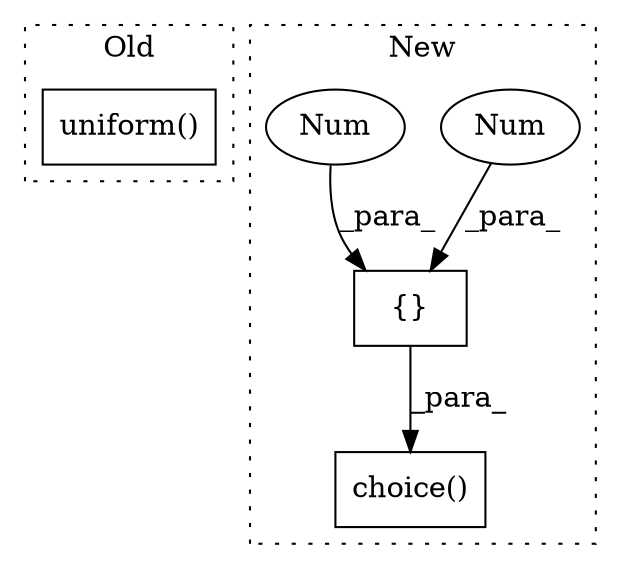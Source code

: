 digraph G {
subgraph cluster0 {
1 [label="uniform()" a="75" s="15981" l="34" shape="box"];
label = "Old";
style="dotted";
}
subgraph cluster1 {
2 [label="{}" a="59" s="15724,15738" l="1,0" shape="box"];
3 [label="choice()" a="75" s="15712,15739" l="12,1" shape="box"];
4 [label="Num" a="76" s="15731" l="1" shape="ellipse"];
5 [label="Num" a="76" s="15737" l="1" shape="ellipse"];
label = "New";
style="dotted";
}
2 -> 3 [label="_para_"];
4 -> 2 [label="_para_"];
5 -> 2 [label="_para_"];
}